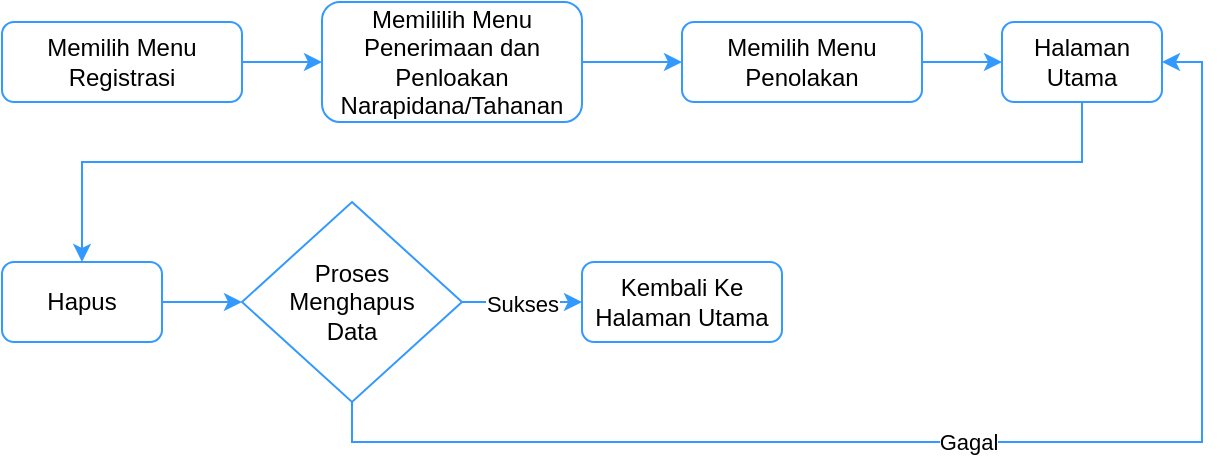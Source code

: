 <mxfile version="14.1.8" type="device"><diagram id="EvgxIxSyhgFnCRbZUj0M" name="Page-1"><mxGraphModel dx="852" dy="486" grid="1" gridSize="10" guides="1" tooltips="1" connect="1" arrows="1" fold="1" page="1" pageScale="1" pageWidth="827" pageHeight="1169" math="0" shadow="0"><root><mxCell id="0"/><mxCell id="1" parent="0"/><mxCell id="TVKCmjzNWRZAcFwako0m-1" style="edgeStyle=orthogonalEdgeStyle;rounded=0;orthogonalLoop=1;jettySize=auto;html=1;exitX=1;exitY=0.5;exitDx=0;exitDy=0;entryX=0;entryY=0.5;entryDx=0;entryDy=0;strokeColor=#3399FF;" edge="1" parent="1" source="TVKCmjzNWRZAcFwako0m-2" target="TVKCmjzNWRZAcFwako0m-4"><mxGeometry relative="1" as="geometry"/></mxCell><mxCell id="TVKCmjzNWRZAcFwako0m-2" value="Memilih Menu Registrasi" style="rounded=1;whiteSpace=wrap;html=1;strokeColor=#3399FF;" vertex="1" parent="1"><mxGeometry x="10" y="10" width="120" height="40" as="geometry"/></mxCell><mxCell id="TVKCmjzNWRZAcFwako0m-3" style="edgeStyle=orthogonalEdgeStyle;rounded=0;orthogonalLoop=1;jettySize=auto;html=1;exitX=1;exitY=0.5;exitDx=0;exitDy=0;strokeColor=#3399FF;" edge="1" parent="1" source="TVKCmjzNWRZAcFwako0m-4" target="TVKCmjzNWRZAcFwako0m-6"><mxGeometry relative="1" as="geometry"/></mxCell><mxCell id="TVKCmjzNWRZAcFwako0m-4" value="Memililih Menu Penerimaan dan Penloakan Narapidana/Tahanan" style="rounded=1;whiteSpace=wrap;html=1;strokeColor=#3399FF;" vertex="1" parent="1"><mxGeometry x="170" width="130" height="60" as="geometry"/></mxCell><mxCell id="TVKCmjzNWRZAcFwako0m-5" style="edgeStyle=orthogonalEdgeStyle;rounded=0;orthogonalLoop=1;jettySize=auto;html=1;exitX=1;exitY=0.5;exitDx=0;exitDy=0;entryX=0;entryY=0.5;entryDx=0;entryDy=0;strokeColor=#3399FF;" edge="1" parent="1" source="TVKCmjzNWRZAcFwako0m-6" target="TVKCmjzNWRZAcFwako0m-8"><mxGeometry relative="1" as="geometry"/></mxCell><mxCell id="TVKCmjzNWRZAcFwako0m-6" value="Memilih Menu Penolakan" style="rounded=1;whiteSpace=wrap;html=1;strokeColor=#3399FF;" vertex="1" parent="1"><mxGeometry x="350" y="10" width="120" height="40" as="geometry"/></mxCell><mxCell id="TVKCmjzNWRZAcFwako0m-7" style="edgeStyle=orthogonalEdgeStyle;rounded=0;orthogonalLoop=1;jettySize=auto;html=1;exitX=0.5;exitY=1;exitDx=0;exitDy=0;entryX=0.5;entryY=0;entryDx=0;entryDy=0;strokeColor=#3399FF;" edge="1" parent="1" source="TVKCmjzNWRZAcFwako0m-8" target="TVKCmjzNWRZAcFwako0m-10"><mxGeometry relative="1" as="geometry"><Array as="points"><mxPoint x="550" y="80"/><mxPoint x="50" y="80"/></Array></mxGeometry></mxCell><mxCell id="TVKCmjzNWRZAcFwako0m-8" value="Halaman Utama" style="rounded=1;whiteSpace=wrap;html=1;strokeColor=#3399FF;" vertex="1" parent="1"><mxGeometry x="510" y="10" width="80" height="40" as="geometry"/></mxCell><mxCell id="TVKCmjzNWRZAcFwako0m-9" style="edgeStyle=orthogonalEdgeStyle;rounded=0;orthogonalLoop=1;jettySize=auto;html=1;exitX=1;exitY=0.5;exitDx=0;exitDy=0;strokeColor=#3399FF;" edge="1" parent="1" source="TVKCmjzNWRZAcFwako0m-10" target="TVKCmjzNWRZAcFwako0m-13"><mxGeometry relative="1" as="geometry"/></mxCell><mxCell id="TVKCmjzNWRZAcFwako0m-10" value="Hapus" style="rounded=1;whiteSpace=wrap;html=1;strokeColor=#3399FF;" vertex="1" parent="1"><mxGeometry x="10" y="130" width="80" height="40" as="geometry"/></mxCell><mxCell id="TVKCmjzNWRZAcFwako0m-11" value="Sukses" style="edgeStyle=orthogonalEdgeStyle;rounded=0;orthogonalLoop=1;jettySize=auto;html=1;exitX=1;exitY=0.5;exitDx=0;exitDy=0;entryX=0;entryY=0.5;entryDx=0;entryDy=0;strokeColor=#3399FF;" edge="1" parent="1" source="TVKCmjzNWRZAcFwako0m-13"><mxGeometry relative="1" as="geometry"><mxPoint x="300" y="150" as="targetPoint"/></mxGeometry></mxCell><mxCell id="TVKCmjzNWRZAcFwako0m-12" value="Gagal" style="edgeStyle=orthogonalEdgeStyle;rounded=0;orthogonalLoop=1;jettySize=auto;html=1;exitX=0.5;exitY=1;exitDx=0;exitDy=0;entryX=1;entryY=0.5;entryDx=0;entryDy=0;strokeColor=#3399FF;" edge="1" parent="1" source="TVKCmjzNWRZAcFwako0m-13" target="TVKCmjzNWRZAcFwako0m-8"><mxGeometry relative="1" as="geometry"/></mxCell><mxCell id="TVKCmjzNWRZAcFwako0m-13" value="Proses&lt;br&gt;Menghapus&lt;br&gt;Data" style="rhombus;whiteSpace=wrap;html=1;strokeColor=#3399FF;" vertex="1" parent="1"><mxGeometry x="130" y="100" width="110" height="100" as="geometry"/></mxCell><mxCell id="TVKCmjzNWRZAcFwako0m-14" value="Kembali Ke Halaman Utama" style="rounded=1;whiteSpace=wrap;html=1;strokeColor=#3399FF;" vertex="1" parent="1"><mxGeometry x="300" y="130" width="100" height="40" as="geometry"/></mxCell></root></mxGraphModel></diagram></mxfile>